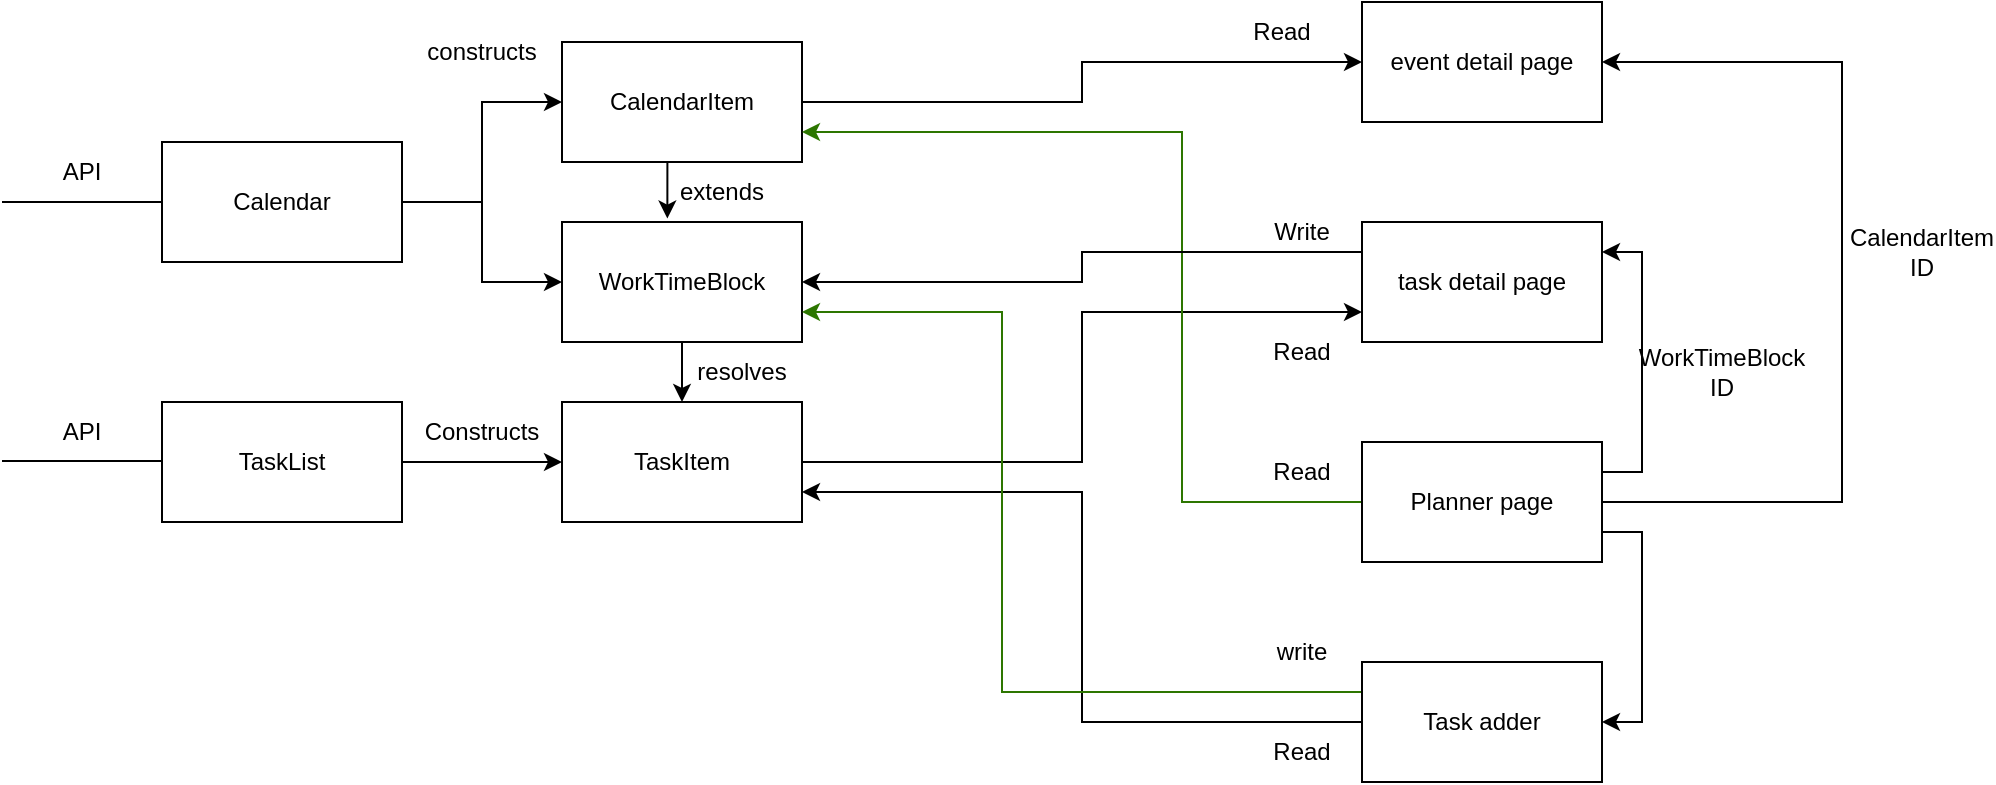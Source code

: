 <mxfile version="20.8.3" type="device"><diagram name="Page-1" id="9f46799a-70d6-7492-0946-bef42562c5a5"><mxGraphModel dx="693" dy="733" grid="1" gridSize="10" guides="1" tooltips="1" connect="1" arrows="1" fold="1" page="1" pageScale="1" pageWidth="1100" pageHeight="850" background="none" math="0" shadow="0"><root><mxCell id="0"/><mxCell id="1" parent="0"/><mxCell id="oxMzeBiSduYC1SqRKX4u-16" style="edgeStyle=orthogonalEdgeStyle;rounded=0;orthogonalLoop=1;jettySize=auto;html=1;exitX=1;exitY=0.5;exitDx=0;exitDy=0;entryX=0;entryY=0.5;entryDx=0;entryDy=0;" edge="1" parent="1" source="oxMzeBiSduYC1SqRKX4u-1" target="oxMzeBiSduYC1SqRKX4u-9"><mxGeometry relative="1" as="geometry"/></mxCell><mxCell id="oxMzeBiSduYC1SqRKX4u-17" style="edgeStyle=orthogonalEdgeStyle;rounded=0;orthogonalLoop=1;jettySize=auto;html=1;exitX=1;exitY=0.5;exitDx=0;exitDy=0;entryX=0;entryY=0.5;entryDx=0;entryDy=0;" edge="1" parent="1" source="oxMzeBiSduYC1SqRKX4u-1" target="oxMzeBiSduYC1SqRKX4u-10"><mxGeometry relative="1" as="geometry"/></mxCell><mxCell id="oxMzeBiSduYC1SqRKX4u-1" value="Calendar" style="rounded=0;whiteSpace=wrap;html=1;" vertex="1" parent="1"><mxGeometry x="120" y="120" width="120" height="60" as="geometry"/></mxCell><mxCell id="oxMzeBiSduYC1SqRKX4u-12" style="edgeStyle=orthogonalEdgeStyle;rounded=0;orthogonalLoop=1;jettySize=auto;html=1;exitX=1;exitY=0.5;exitDx=0;exitDy=0;" edge="1" parent="1" source="oxMzeBiSduYC1SqRKX4u-2" target="oxMzeBiSduYC1SqRKX4u-11"><mxGeometry relative="1" as="geometry"/></mxCell><mxCell id="oxMzeBiSduYC1SqRKX4u-2" value="TaskList" style="rounded=0;whiteSpace=wrap;html=1;" vertex="1" parent="1"><mxGeometry x="120" y="250" width="120" height="60" as="geometry"/></mxCell><mxCell id="oxMzeBiSduYC1SqRKX4u-5" value="" style="endArrow=none;html=1;rounded=0;" edge="1" parent="1"><mxGeometry width="50" height="50" relative="1" as="geometry"><mxPoint x="40" y="150" as="sourcePoint"/><mxPoint x="120" y="150" as="targetPoint"/></mxGeometry></mxCell><mxCell id="oxMzeBiSduYC1SqRKX4u-6" value="" style="endArrow=none;html=1;rounded=0;" edge="1" parent="1"><mxGeometry width="50" height="50" relative="1" as="geometry"><mxPoint x="40" y="279.5" as="sourcePoint"/><mxPoint x="120" y="279.5" as="targetPoint"/></mxGeometry></mxCell><mxCell id="oxMzeBiSduYC1SqRKX4u-7" value="API" style="text;html=1;strokeColor=none;fillColor=none;align=center;verticalAlign=middle;whiteSpace=wrap;rounded=0;" vertex="1" parent="1"><mxGeometry x="50" y="250" width="60" height="30" as="geometry"/></mxCell><mxCell id="oxMzeBiSduYC1SqRKX4u-8" value="API" style="text;html=1;strokeColor=none;fillColor=none;align=center;verticalAlign=middle;whiteSpace=wrap;rounded=0;" vertex="1" parent="1"><mxGeometry x="50" y="120" width="60" height="30" as="geometry"/></mxCell><mxCell id="oxMzeBiSduYC1SqRKX4u-14" style="edgeStyle=orthogonalEdgeStyle;rounded=0;orthogonalLoop=1;jettySize=auto;html=1;exitX=0.5;exitY=1;exitDx=0;exitDy=0;entryX=0.439;entryY=-0.029;entryDx=0;entryDy=0;entryPerimeter=0;" edge="1" parent="1" source="oxMzeBiSduYC1SqRKX4u-9" target="oxMzeBiSduYC1SqRKX4u-10"><mxGeometry relative="1" as="geometry"/></mxCell><mxCell id="oxMzeBiSduYC1SqRKX4u-32" style="edgeStyle=orthogonalEdgeStyle;rounded=0;orthogonalLoop=1;jettySize=auto;html=1;exitX=1;exitY=0.5;exitDx=0;exitDy=0;entryX=0;entryY=0.5;entryDx=0;entryDy=0;" edge="1" parent="1" source="oxMzeBiSduYC1SqRKX4u-9" target="oxMzeBiSduYC1SqRKX4u-22"><mxGeometry relative="1" as="geometry"/></mxCell><mxCell id="oxMzeBiSduYC1SqRKX4u-9" value="CalendarItem" style="rounded=0;whiteSpace=wrap;html=1;" vertex="1" parent="1"><mxGeometry x="320" y="70" width="120" height="60" as="geometry"/></mxCell><mxCell id="oxMzeBiSduYC1SqRKX4u-45" style="edgeStyle=orthogonalEdgeStyle;rounded=0;orthogonalLoop=1;jettySize=auto;html=1;exitX=0.5;exitY=1;exitDx=0;exitDy=0;entryX=0.5;entryY=0;entryDx=0;entryDy=0;" edge="1" parent="1" source="oxMzeBiSduYC1SqRKX4u-10" target="oxMzeBiSduYC1SqRKX4u-11"><mxGeometry relative="1" as="geometry"/></mxCell><mxCell id="oxMzeBiSduYC1SqRKX4u-10" value="WorkTimeBlock" style="rounded=0;whiteSpace=wrap;html=1;" vertex="1" parent="1"><mxGeometry x="320" y="160" width="120" height="60" as="geometry"/></mxCell><mxCell id="oxMzeBiSduYC1SqRKX4u-48" style="edgeStyle=orthogonalEdgeStyle;rounded=0;orthogonalLoop=1;jettySize=auto;html=1;exitX=1;exitY=0.5;exitDx=0;exitDy=0;entryX=0;entryY=0.75;entryDx=0;entryDy=0;" edge="1" parent="1" source="oxMzeBiSduYC1SqRKX4u-11" target="oxMzeBiSduYC1SqRKX4u-21"><mxGeometry relative="1" as="geometry"/></mxCell><mxCell id="oxMzeBiSduYC1SqRKX4u-11" value="TaskItem" style="rounded=0;whiteSpace=wrap;html=1;" vertex="1" parent="1"><mxGeometry x="320" y="250" width="120" height="60" as="geometry"/></mxCell><mxCell id="oxMzeBiSduYC1SqRKX4u-13" value="Constructs" style="text;html=1;strokeColor=none;fillColor=none;align=center;verticalAlign=middle;whiteSpace=wrap;rounded=0;" vertex="1" parent="1"><mxGeometry x="250" y="250" width="60" height="30" as="geometry"/></mxCell><mxCell id="oxMzeBiSduYC1SqRKX4u-15" value="extends" style="text;html=1;strokeColor=none;fillColor=none;align=center;verticalAlign=middle;whiteSpace=wrap;rounded=0;" vertex="1" parent="1"><mxGeometry x="370" y="130" width="60" height="30" as="geometry"/></mxCell><mxCell id="oxMzeBiSduYC1SqRKX4u-18" value="constructs" style="text;html=1;strokeColor=none;fillColor=none;align=center;verticalAlign=middle;whiteSpace=wrap;rounded=0;" vertex="1" parent="1"><mxGeometry x="250" y="60" width="60" height="30" as="geometry"/></mxCell><mxCell id="oxMzeBiSduYC1SqRKX4u-49" style="edgeStyle=orthogonalEdgeStyle;rounded=0;orthogonalLoop=1;jettySize=auto;html=1;entryX=1;entryY=0.75;entryDx=0;entryDy=0;" edge="1" parent="1" source="oxMzeBiSduYC1SqRKX4u-19" target="oxMzeBiSduYC1SqRKX4u-11"><mxGeometry relative="1" as="geometry"/></mxCell><mxCell id="oxMzeBiSduYC1SqRKX4u-51" style="edgeStyle=orthogonalEdgeStyle;rounded=0;orthogonalLoop=1;jettySize=auto;html=1;exitX=0;exitY=0.25;exitDx=0;exitDy=0;entryX=1;entryY=0.75;entryDx=0;entryDy=0;fillColor=#60a917;strokeColor=#2D7600;" edge="1" parent="1" source="oxMzeBiSduYC1SqRKX4u-19" target="oxMzeBiSduYC1SqRKX4u-10"><mxGeometry relative="1" as="geometry"><mxPoint x="510" y="220" as="targetPoint"/><Array as="points"><mxPoint x="540" y="395"/><mxPoint x="540" y="205"/></Array></mxGeometry></mxCell><mxCell id="oxMzeBiSduYC1SqRKX4u-19" value="Task adder" style="rounded=0;whiteSpace=wrap;html=1;" vertex="1" parent="1"><mxGeometry x="720" y="380" width="120" height="60" as="geometry"/></mxCell><mxCell id="oxMzeBiSduYC1SqRKX4u-53" style="edgeStyle=orthogonalEdgeStyle;rounded=0;orthogonalLoop=1;jettySize=auto;html=1;exitX=1;exitY=0.25;exitDx=0;exitDy=0;entryX=1;entryY=0.25;entryDx=0;entryDy=0;" edge="1" parent="1" source="oxMzeBiSduYC1SqRKX4u-20" target="oxMzeBiSduYC1SqRKX4u-21"><mxGeometry relative="1" as="geometry"/></mxCell><mxCell id="oxMzeBiSduYC1SqRKX4u-55" style="edgeStyle=orthogonalEdgeStyle;rounded=0;orthogonalLoop=1;jettySize=auto;html=1;exitX=1;exitY=0.75;exitDx=0;exitDy=0;entryX=1;entryY=0.5;entryDx=0;entryDy=0;" edge="1" parent="1" source="oxMzeBiSduYC1SqRKX4u-20" target="oxMzeBiSduYC1SqRKX4u-22"><mxGeometry relative="1" as="geometry"><mxPoint x="960" y="315" as="targetPoint"/><Array as="points"><mxPoint x="840" y="300"/><mxPoint x="960" y="300"/><mxPoint x="960" y="80"/></Array></mxGeometry></mxCell><mxCell id="oxMzeBiSduYC1SqRKX4u-57" style="edgeStyle=orthogonalEdgeStyle;rounded=0;orthogonalLoop=1;jettySize=auto;html=1;exitX=1;exitY=0.75;exitDx=0;exitDy=0;entryX=1;entryY=0.5;entryDx=0;entryDy=0;" edge="1" parent="1" source="oxMzeBiSduYC1SqRKX4u-20" target="oxMzeBiSduYC1SqRKX4u-19"><mxGeometry relative="1" as="geometry"/></mxCell><mxCell id="oxMzeBiSduYC1SqRKX4u-58" style="edgeStyle=orthogonalEdgeStyle;rounded=0;orthogonalLoop=1;jettySize=auto;html=1;exitX=0;exitY=0.5;exitDx=0;exitDy=0;entryX=1;entryY=0.75;entryDx=0;entryDy=0;fillColor=#60a917;strokeColor=#2D7600;" edge="1" parent="1" source="oxMzeBiSduYC1SqRKX4u-20" target="oxMzeBiSduYC1SqRKX4u-9"><mxGeometry relative="1" as="geometry"><Array as="points"><mxPoint x="630" y="300"/><mxPoint x="630" y="115"/></Array></mxGeometry></mxCell><mxCell id="oxMzeBiSduYC1SqRKX4u-20" value="Planner page" style="rounded=0;whiteSpace=wrap;html=1;" vertex="1" parent="1"><mxGeometry x="720" y="270" width="120" height="60" as="geometry"/></mxCell><mxCell id="oxMzeBiSduYC1SqRKX4u-47" style="edgeStyle=orthogonalEdgeStyle;rounded=0;orthogonalLoop=1;jettySize=auto;html=1;exitX=0;exitY=0.25;exitDx=0;exitDy=0;entryX=1;entryY=0.5;entryDx=0;entryDy=0;" edge="1" parent="1" source="oxMzeBiSduYC1SqRKX4u-21" target="oxMzeBiSduYC1SqRKX4u-10"><mxGeometry relative="1" as="geometry"/></mxCell><mxCell id="oxMzeBiSduYC1SqRKX4u-21" value="task detail page" style="rounded=0;whiteSpace=wrap;html=1;" vertex="1" parent="1"><mxGeometry x="720" y="160" width="120" height="60" as="geometry"/></mxCell><mxCell id="oxMzeBiSduYC1SqRKX4u-22" value="event detail page" style="rounded=0;whiteSpace=wrap;html=1;" vertex="1" parent="1"><mxGeometry x="720" y="50" width="120" height="60" as="geometry"/></mxCell><mxCell id="oxMzeBiSduYC1SqRKX4u-31" style="edgeStyle=orthogonalEdgeStyle;rounded=0;orthogonalLoop=1;jettySize=auto;html=1;exitX=0.5;exitY=1;exitDx=0;exitDy=0;" edge="1" parent="1" source="oxMzeBiSduYC1SqRKX4u-22" target="oxMzeBiSduYC1SqRKX4u-22"><mxGeometry relative="1" as="geometry"/></mxCell><mxCell id="oxMzeBiSduYC1SqRKX4u-33" value="Read" style="text;html=1;strokeColor=none;fillColor=none;align=center;verticalAlign=middle;whiteSpace=wrap;rounded=0;" vertex="1" parent="1"><mxGeometry x="650" y="50" width="60" height="30" as="geometry"/></mxCell><mxCell id="oxMzeBiSduYC1SqRKX4u-35" value="Read" style="text;html=1;strokeColor=none;fillColor=none;align=center;verticalAlign=middle;whiteSpace=wrap;rounded=0;" vertex="1" parent="1"><mxGeometry x="660" y="210" width="60" height="30" as="geometry"/></mxCell><mxCell id="oxMzeBiSduYC1SqRKX4u-37" value="Write" style="text;html=1;strokeColor=none;fillColor=none;align=center;verticalAlign=middle;whiteSpace=wrap;rounded=0;" vertex="1" parent="1"><mxGeometry x="660" y="150" width="60" height="30" as="geometry"/></mxCell><mxCell id="oxMzeBiSduYC1SqRKX4u-46" value="resolves" style="text;html=1;strokeColor=none;fillColor=none;align=center;verticalAlign=middle;whiteSpace=wrap;rounded=0;" vertex="1" parent="1"><mxGeometry x="380" y="220" width="60" height="30" as="geometry"/></mxCell><mxCell id="oxMzeBiSduYC1SqRKX4u-50" value="Read" style="text;html=1;strokeColor=none;fillColor=none;align=center;verticalAlign=middle;whiteSpace=wrap;rounded=0;" vertex="1" parent="1"><mxGeometry x="660" y="410" width="60" height="30" as="geometry"/></mxCell><mxCell id="oxMzeBiSduYC1SqRKX4u-52" value="write" style="text;html=1;strokeColor=none;fillColor=none;align=center;verticalAlign=middle;whiteSpace=wrap;rounded=0;" vertex="1" parent="1"><mxGeometry x="660" y="360" width="60" height="30" as="geometry"/></mxCell><mxCell id="oxMzeBiSduYC1SqRKX4u-54" value="WorkTimeBlock ID" style="text;html=1;strokeColor=none;fillColor=none;align=center;verticalAlign=middle;whiteSpace=wrap;rounded=0;" vertex="1" parent="1"><mxGeometry x="870" y="220" width="60" height="30" as="geometry"/></mxCell><mxCell id="oxMzeBiSduYC1SqRKX4u-56" value="CalendarItem ID" style="text;html=1;strokeColor=none;fillColor=none;align=center;verticalAlign=middle;whiteSpace=wrap;rounded=0;" vertex="1" parent="1"><mxGeometry x="970" y="160" width="60" height="30" as="geometry"/></mxCell><mxCell id="oxMzeBiSduYC1SqRKX4u-59" value="Read" style="text;html=1;strokeColor=none;fillColor=none;align=center;verticalAlign=middle;whiteSpace=wrap;rounded=0;" vertex="1" parent="1"><mxGeometry x="660" y="270" width="60" height="30" as="geometry"/></mxCell></root></mxGraphModel></diagram></mxfile>